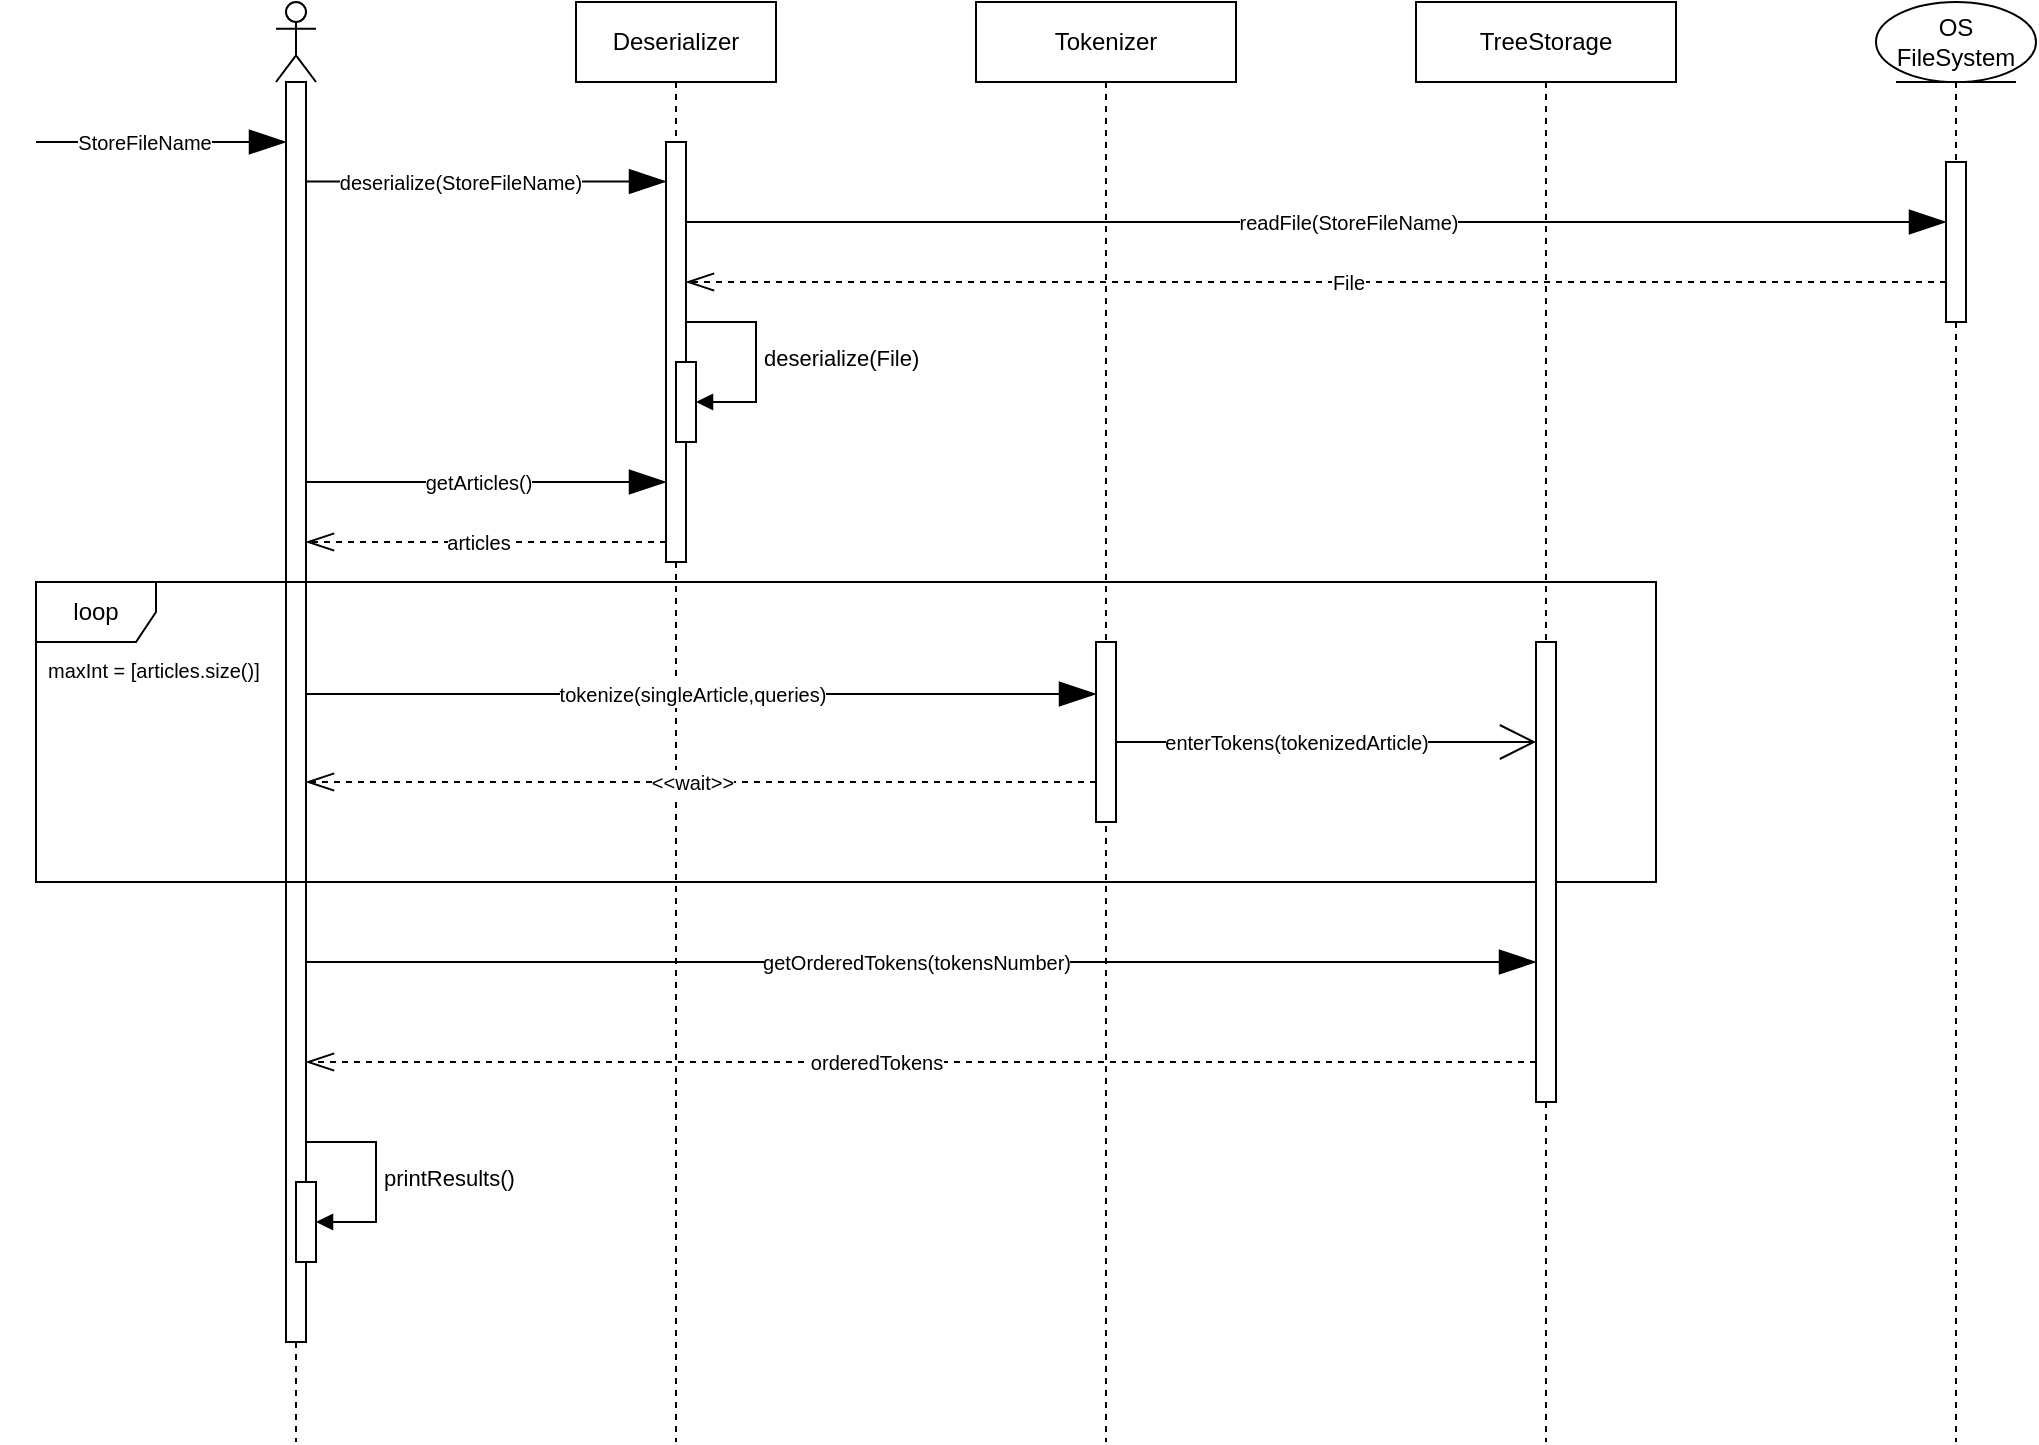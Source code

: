 <mxfile version="21.2.8" type="device">
  <diagram name="Page-1" id="2YBvvXClWsGukQMizWep">
    <mxGraphModel dx="1434" dy="-243" grid="1" gridSize="10" guides="1" tooltips="1" connect="1" arrows="1" fold="1" page="1" pageScale="1" pageWidth="850" pageHeight="1100" math="0" shadow="0">
      <root>
        <mxCell id="0" />
        <mxCell id="1" parent="0" />
        <mxCell id="e4sT_B0Zx0sF4ydA3e-R-1" value="" style="shape=umlLifeline;perimeter=lifelinePerimeter;whiteSpace=wrap;html=1;container=1;dropTarget=0;collapsible=0;recursiveResize=0;outlineConnect=0;portConstraint=eastwest;newEdgeStyle={&quot;edgeStyle&quot;:&quot;elbowEdgeStyle&quot;,&quot;elbow&quot;:&quot;vertical&quot;,&quot;curved&quot;:0,&quot;rounded&quot;:0};participant=umlActor;" parent="1" vertex="1">
          <mxGeometry x="160" y="1160" width="20" height="720" as="geometry" />
        </mxCell>
        <mxCell id="e4sT_B0Zx0sF4ydA3e-R-2" value="" style="html=1;points=[];perimeter=orthogonalPerimeter;outlineConnect=0;targetShapes=umlLifeline;portConstraint=eastwest;newEdgeStyle={&quot;edgeStyle&quot;:&quot;elbowEdgeStyle&quot;,&quot;elbow&quot;:&quot;vertical&quot;,&quot;curved&quot;:0,&quot;rounded&quot;:0};" parent="e4sT_B0Zx0sF4ydA3e-R-1" vertex="1">
          <mxGeometry x="5" y="40" width="10" height="630" as="geometry" />
        </mxCell>
        <mxCell id="GCsYeASOzyGE3Qa3lxFm-7" value="" style="html=1;points=[];perimeter=orthogonalPerimeter;outlineConnect=0;targetShapes=umlLifeline;portConstraint=eastwest;newEdgeStyle={&quot;edgeStyle&quot;:&quot;elbowEdgeStyle&quot;,&quot;elbow&quot;:&quot;vertical&quot;,&quot;curved&quot;:0,&quot;rounded&quot;:0};" parent="e4sT_B0Zx0sF4ydA3e-R-1" vertex="1">
          <mxGeometry x="10" y="590" width="10" height="40" as="geometry" />
        </mxCell>
        <mxCell id="GCsYeASOzyGE3Qa3lxFm-8" value="printResults()" style="html=1;align=left;spacingLeft=2;endArrow=block;rounded=0;edgeStyle=orthogonalEdgeStyle;curved=0;rounded=0;" parent="e4sT_B0Zx0sF4ydA3e-R-1" target="GCsYeASOzyGE3Qa3lxFm-7" edge="1">
          <mxGeometry relative="1" as="geometry">
            <mxPoint x="15" y="570" as="sourcePoint" />
            <Array as="points">
              <mxPoint x="50" y="570" />
              <mxPoint x="50" y="610" />
            </Array>
          </mxGeometry>
        </mxCell>
        <mxCell id="e4sT_B0Zx0sF4ydA3e-R-34" value="Deserializer" style="shape=umlLifeline;perimeter=lifelinePerimeter;whiteSpace=wrap;html=1;container=1;dropTarget=0;collapsible=0;recursiveResize=0;outlineConnect=0;portConstraint=eastwest;newEdgeStyle={&quot;edgeStyle&quot;:&quot;elbowEdgeStyle&quot;,&quot;elbow&quot;:&quot;vertical&quot;,&quot;curved&quot;:0,&quot;rounded&quot;:0};" parent="1" vertex="1">
          <mxGeometry x="310" y="1160" width="100" height="720" as="geometry" />
        </mxCell>
        <mxCell id="e4sT_B0Zx0sF4ydA3e-R-49" value="" style="html=1;points=[];perimeter=orthogonalPerimeter;outlineConnect=0;targetShapes=umlLifeline;portConstraint=eastwest;newEdgeStyle={&quot;edgeStyle&quot;:&quot;elbowEdgeStyle&quot;,&quot;elbow&quot;:&quot;vertical&quot;,&quot;curved&quot;:0,&quot;rounded&quot;:0};" parent="e4sT_B0Zx0sF4ydA3e-R-34" vertex="1">
          <mxGeometry x="45" y="70" width="10" height="210" as="geometry" />
        </mxCell>
        <mxCell id="GCsYeASOzyGE3Qa3lxFm-5" value="" style="html=1;points=[];perimeter=orthogonalPerimeter;outlineConnect=0;targetShapes=umlLifeline;portConstraint=eastwest;newEdgeStyle={&quot;edgeStyle&quot;:&quot;elbowEdgeStyle&quot;,&quot;elbow&quot;:&quot;vertical&quot;,&quot;curved&quot;:0,&quot;rounded&quot;:0};" parent="e4sT_B0Zx0sF4ydA3e-R-34" vertex="1">
          <mxGeometry x="50" y="180" width="10" height="40" as="geometry" />
        </mxCell>
        <mxCell id="GCsYeASOzyGE3Qa3lxFm-6" value="deserialize(File)" style="html=1;align=left;spacingLeft=2;endArrow=block;rounded=0;edgeStyle=orthogonalEdgeStyle;curved=0;rounded=0;" parent="e4sT_B0Zx0sF4ydA3e-R-34" source="e4sT_B0Zx0sF4ydA3e-R-49" target="GCsYeASOzyGE3Qa3lxFm-5" edge="1">
          <mxGeometry relative="1" as="geometry">
            <mxPoint x="60" y="160" as="sourcePoint" />
            <Array as="points">
              <mxPoint x="90" y="160" />
              <mxPoint x="90" y="200" />
            </Array>
          </mxGeometry>
        </mxCell>
        <mxCell id="e4sT_B0Zx0sF4ydA3e-R-36" value="Tokenizer" style="shape=umlLifeline;perimeter=lifelinePerimeter;whiteSpace=wrap;html=1;container=0;dropTarget=0;collapsible=0;recursiveResize=0;outlineConnect=0;portConstraint=eastwest;newEdgeStyle={&quot;edgeStyle&quot;:&quot;elbowEdgeStyle&quot;,&quot;elbow&quot;:&quot;vertical&quot;,&quot;curved&quot;:0,&quot;rounded&quot;:0};" parent="1" vertex="1">
          <mxGeometry x="510" y="1160" width="130" height="720" as="geometry" />
        </mxCell>
        <mxCell id="e4sT_B0Zx0sF4ydA3e-R-38" value="&lt;font style=&quot;font-size: 10px;&quot;&gt;deserialize(StoreFileName)&lt;/font&gt;" style="endArrow=blockThin;endSize=16;endFill=1;html=1;rounded=0;" parent="1" target="e4sT_B0Zx0sF4ydA3e-R-49" edge="1">
          <mxGeometry x="-0.143" width="160" relative="1" as="geometry">
            <mxPoint x="175" y="1249.77" as="sourcePoint" />
            <mxPoint x="350" y="1250" as="targetPoint" />
            <mxPoint as="offset" />
            <Array as="points">
              <mxPoint x="340" y="1249.77" />
            </Array>
          </mxGeometry>
        </mxCell>
        <mxCell id="e4sT_B0Zx0sF4ydA3e-R-39" value="&lt;font style=&quot;font-size: 10px;&quot;&gt;readFile(StoreFileName)&lt;/font&gt;" style="endArrow=blockThin;endSize=16;endFill=1;html=1;rounded=0;" parent="1" edge="1">
          <mxGeometry x="0.051" width="160" relative="1" as="geometry">
            <mxPoint x="365" y="1270" as="sourcePoint" />
            <mxPoint x="995" y="1270" as="targetPoint" />
            <mxPoint as="offset" />
            <Array as="points">
              <mxPoint x="535" y="1270" />
            </Array>
          </mxGeometry>
        </mxCell>
        <mxCell id="e4sT_B0Zx0sF4ydA3e-R-40" value="&lt;font style=&quot;font-size: 10px;&quot;&gt;File&lt;/font&gt;" style="endArrow=openThin;endSize=12;dashed=1;html=1;rounded=0;endFill=0;" parent="1" edge="1">
          <mxGeometry x="-0.051" width="160" relative="1" as="geometry">
            <mxPoint x="995" y="1300" as="sourcePoint" />
            <mxPoint x="365" y="1300" as="targetPoint" />
            <Array as="points">
              <mxPoint x="740" y="1300" />
              <mxPoint x="650" y="1300" />
            </Array>
            <mxPoint as="offset" />
          </mxGeometry>
        </mxCell>
        <mxCell id="GCsYeASOzyGE3Qa3lxFm-3" value="&lt;font style=&quot;font-size: 10px;&quot;&gt;getArticles()&lt;/font&gt;" style="endArrow=blockThin;endSize=16;endFill=1;html=1;rounded=0;" parent="1" edge="1">
          <mxGeometry x="-0.043" width="160" relative="1" as="geometry">
            <mxPoint x="175" y="1400" as="sourcePoint" />
            <mxPoint x="355" y="1400" as="targetPoint" />
            <mxPoint as="offset" />
            <Array as="points">
              <mxPoint x="345" y="1400" />
            </Array>
          </mxGeometry>
        </mxCell>
        <mxCell id="GCsYeASOzyGE3Qa3lxFm-4" value="&lt;font style=&quot;font-size: 10px;&quot;&gt;articles&lt;/font&gt;" style="endArrow=openThin;endSize=12;dashed=1;html=1;rounded=0;endFill=0;" parent="1" edge="1">
          <mxGeometry x="0.043" width="160" relative="1" as="geometry">
            <mxPoint x="355" y="1430" as="sourcePoint" />
            <mxPoint x="175" y="1430" as="targetPoint" />
            <Array as="points">
              <mxPoint x="310" y="1430" />
            </Array>
            <mxPoint as="offset" />
          </mxGeometry>
        </mxCell>
        <mxCell id="GCsYeASOzyGE3Qa3lxFm-9" value="&lt;font style=&quot;font-size: 10px;&quot;&gt;StoreFileName&lt;/font&gt;" style="endArrow=blockThin;endSize=16;endFill=1;html=1;rounded=0;" parent="1" target="e4sT_B0Zx0sF4ydA3e-R-2" edge="1">
          <mxGeometry x="-0.143" width="160" relative="1" as="geometry">
            <mxPoint x="40" y="1230" as="sourcePoint" />
            <mxPoint x="160" y="1230.23" as="targetPoint" />
            <mxPoint as="offset" />
            <Array as="points">
              <mxPoint x="145" y="1230" />
            </Array>
          </mxGeometry>
        </mxCell>
        <mxCell id="e4sT_B0Zx0sF4ydA3e-R-45" value="loop" style="shape=umlFrame;whiteSpace=wrap;html=1;pointerEvents=0;" parent="1" vertex="1">
          <mxGeometry x="40" y="1450" width="810" height="150" as="geometry" />
        </mxCell>
        <mxCell id="e4sT_B0Zx0sF4ydA3e-R-46" value="&lt;font style=&quot;font-size: 10px;&quot;&gt;maxInt = [articles.size()]&lt;/font&gt;" style="text;strokeColor=none;fillColor=none;align=left;verticalAlign=top;spacingLeft=4;spacingRight=4;overflow=hidden;rotatable=0;points=[[0,0.5],[1,0.5]];portConstraint=eastwest;whiteSpace=wrap;html=1;" parent="1" vertex="1">
          <mxGeometry x="40" y="1480" width="130" height="26" as="geometry" />
        </mxCell>
        <mxCell id="e4sT_B0Zx0sF4ydA3e-R-48" value="&lt;font style=&quot;font-size: 10px;&quot;&gt;&amp;lt;&amp;lt;wait&amp;gt;&amp;gt;&lt;/font&gt;" style="endArrow=openThin;endSize=12;dashed=1;html=1;rounded=0;endFill=0;" parent="1" source="e4sT_B0Zx0sF4ydA3e-R-51" edge="1">
          <mxGeometry x="0.026" width="160" relative="1" as="geometry">
            <mxPoint x="790" y="1550" as="sourcePoint" />
            <mxPoint x="175" y="1550" as="targetPoint" />
            <Array as="points">
              <mxPoint x="550" y="1550" />
              <mxPoint x="300" y="1550" />
            </Array>
            <mxPoint as="offset" />
          </mxGeometry>
        </mxCell>
        <mxCell id="e4sT_B0Zx0sF4ydA3e-R-51" value="" style="html=1;points=[];perimeter=orthogonalPerimeter;outlineConnect=0;targetShapes=umlLifeline;portConstraint=eastwest;newEdgeStyle={&quot;edgeStyle&quot;:&quot;elbowEdgeStyle&quot;,&quot;elbow&quot;:&quot;vertical&quot;,&quot;curved&quot;:0,&quot;rounded&quot;:0};container=0;" parent="1" vertex="1">
          <mxGeometry x="570" y="1480" width="10" height="90" as="geometry" />
        </mxCell>
        <mxCell id="e4sT_B0Zx0sF4ydA3e-R-55" value="&lt;font style=&quot;font-size: 10px;&quot;&gt;tokenize(singleArticle,queries)&lt;/font&gt;" style="endArrow=blockThin;endSize=16;endFill=1;html=1;rounded=0;" parent="1" target="e4sT_B0Zx0sF4ydA3e-R-51" edge="1">
          <mxGeometry x="-0.026" width="160" relative="1" as="geometry">
            <mxPoint x="175" y="1506" as="sourcePoint" />
            <mxPoint x="650" y="1506.0" as="targetPoint" />
            <mxPoint as="offset" />
            <Array as="points">
              <mxPoint x="345" y="1506" />
            </Array>
          </mxGeometry>
        </mxCell>
        <mxCell id="klvqDcqPJ6OCZLe0ZSL4-13" value="TreeStorage" style="shape=umlLifeline;perimeter=lifelinePerimeter;whiteSpace=wrap;html=1;container=0;dropTarget=0;collapsible=0;recursiveResize=0;outlineConnect=0;portConstraint=eastwest;newEdgeStyle={&quot;edgeStyle&quot;:&quot;elbowEdgeStyle&quot;,&quot;elbow&quot;:&quot;vertical&quot;,&quot;curved&quot;:0,&quot;rounded&quot;:0};" vertex="1" parent="1">
          <mxGeometry x="730" y="1160" width="130" height="720" as="geometry" />
        </mxCell>
        <mxCell id="klvqDcqPJ6OCZLe0ZSL4-18" value="" style="html=1;points=[];perimeter=orthogonalPerimeter;outlineConnect=0;targetShapes=umlLifeline;portConstraint=eastwest;newEdgeStyle={&quot;edgeStyle&quot;:&quot;elbowEdgeStyle&quot;,&quot;elbow&quot;:&quot;vertical&quot;,&quot;curved&quot;:0,&quot;rounded&quot;:0};" vertex="1" parent="klvqDcqPJ6OCZLe0ZSL4-13">
          <mxGeometry x="60" y="320" width="10" height="230" as="geometry" />
        </mxCell>
        <mxCell id="klvqDcqPJ6OCZLe0ZSL4-16" value="OS FileSystem" style="shape=umlLifeline;perimeter=lifelinePerimeter;whiteSpace=wrap;html=1;container=1;dropTarget=0;collapsible=0;recursiveResize=0;outlineConnect=0;portConstraint=eastwest;newEdgeStyle={&quot;edgeStyle&quot;:&quot;elbowEdgeStyle&quot;,&quot;elbow&quot;:&quot;vertical&quot;,&quot;curved&quot;:0,&quot;rounded&quot;:0};participant=umlEntity;" vertex="1" parent="1">
          <mxGeometry x="960" y="1160" width="80" height="720" as="geometry" />
        </mxCell>
        <mxCell id="klvqDcqPJ6OCZLe0ZSL4-14" value="" style="html=1;points=[];perimeter=orthogonalPerimeter;outlineConnect=0;targetShapes=umlLifeline;portConstraint=eastwest;newEdgeStyle={&quot;edgeStyle&quot;:&quot;elbowEdgeStyle&quot;,&quot;elbow&quot;:&quot;vertical&quot;,&quot;curved&quot;:0,&quot;rounded&quot;:0};container=0;" vertex="1" parent="klvqDcqPJ6OCZLe0ZSL4-16">
          <mxGeometry x="35" y="80" width="10" height="80" as="geometry" />
        </mxCell>
        <mxCell id="klvqDcqPJ6OCZLe0ZSL4-17" value="&lt;font style=&quot;font-size: 10px;&quot;&gt;enterTokens(tokenizedArticle)&lt;/font&gt;" style="endArrow=open;endSize=16;endFill=0;html=1;rounded=0;" edge="1" parent="1" target="klvqDcqPJ6OCZLe0ZSL4-18">
          <mxGeometry x="-0.143" width="160" relative="1" as="geometry">
            <mxPoint x="580" y="1530" as="sourcePoint" />
            <mxPoint x="760" y="1530.23" as="targetPoint" />
            <mxPoint as="offset" />
            <Array as="points">
              <mxPoint x="745" y="1530" />
            </Array>
          </mxGeometry>
        </mxCell>
        <mxCell id="klvqDcqPJ6OCZLe0ZSL4-19" value="&lt;font style=&quot;font-size: 10px;&quot;&gt;getOrderedTokens(tokensNumber)&lt;/font&gt;" style="endArrow=blockThin;endSize=16;endFill=1;html=1;rounded=0;" edge="1" parent="1" source="e4sT_B0Zx0sF4ydA3e-R-2" target="klvqDcqPJ6OCZLe0ZSL4-18">
          <mxGeometry x="-0.008" width="160" relative="1" as="geometry">
            <mxPoint x="180" y="1640" as="sourcePoint" />
            <mxPoint x="770" y="1640" as="targetPoint" />
            <mxPoint as="offset" />
            <Array as="points">
              <mxPoint x="350" y="1640" />
              <mxPoint x="560" y="1640" />
            </Array>
          </mxGeometry>
        </mxCell>
        <mxCell id="klvqDcqPJ6OCZLe0ZSL4-20" value="&lt;span style=&quot;font-size: 10px;&quot;&gt;orderedTokens&lt;/span&gt;" style="endArrow=openThin;endSize=12;dashed=1;html=1;rounded=0;endFill=0;" edge="1" parent="1" source="klvqDcqPJ6OCZLe0ZSL4-18" target="e4sT_B0Zx0sF4ydA3e-R-2">
          <mxGeometry x="0.073" width="160" relative="1" as="geometry">
            <mxPoint x="780" y="1690" as="sourcePoint" />
            <mxPoint x="180" y="1690" as="targetPoint" />
            <Array as="points">
              <mxPoint x="555" y="1690" />
              <mxPoint x="465" y="1690" />
            </Array>
            <mxPoint as="offset" />
          </mxGeometry>
        </mxCell>
      </root>
    </mxGraphModel>
  </diagram>
</mxfile>
